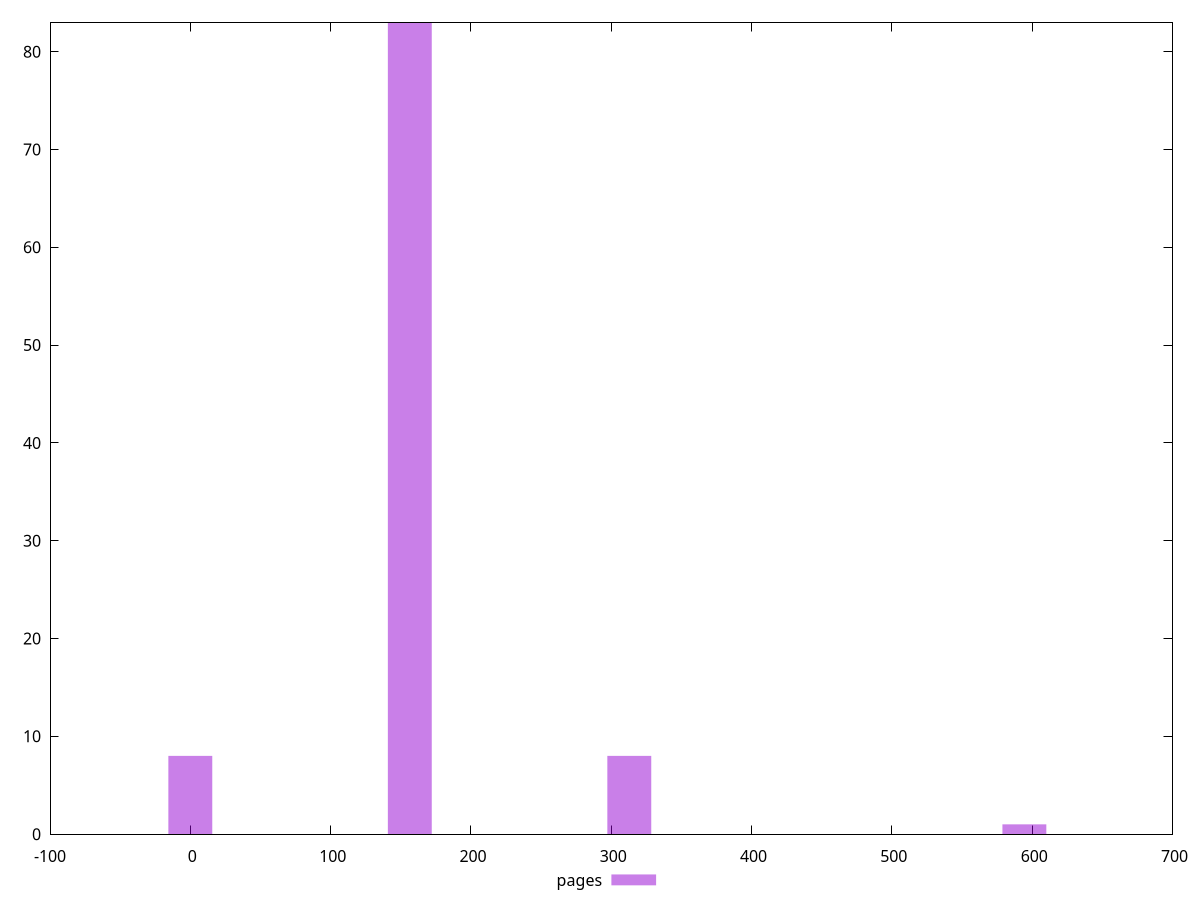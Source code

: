 $_pages <<EOF
312.85858227497755 8
156.42929113748878 83
0 8
594.4313063224573 1
EOF
set key outside below
set terminal pngcairo
set output "report_00006_2020-11-02T20-21-41.718Z/unused-css-rules/pages//raw_hist.png"
set yrange [0:83]
set boxwidth 31.285858227497755
set style fill transparent solid 0.5 noborder
plot $_pages title "pages" with boxes ,